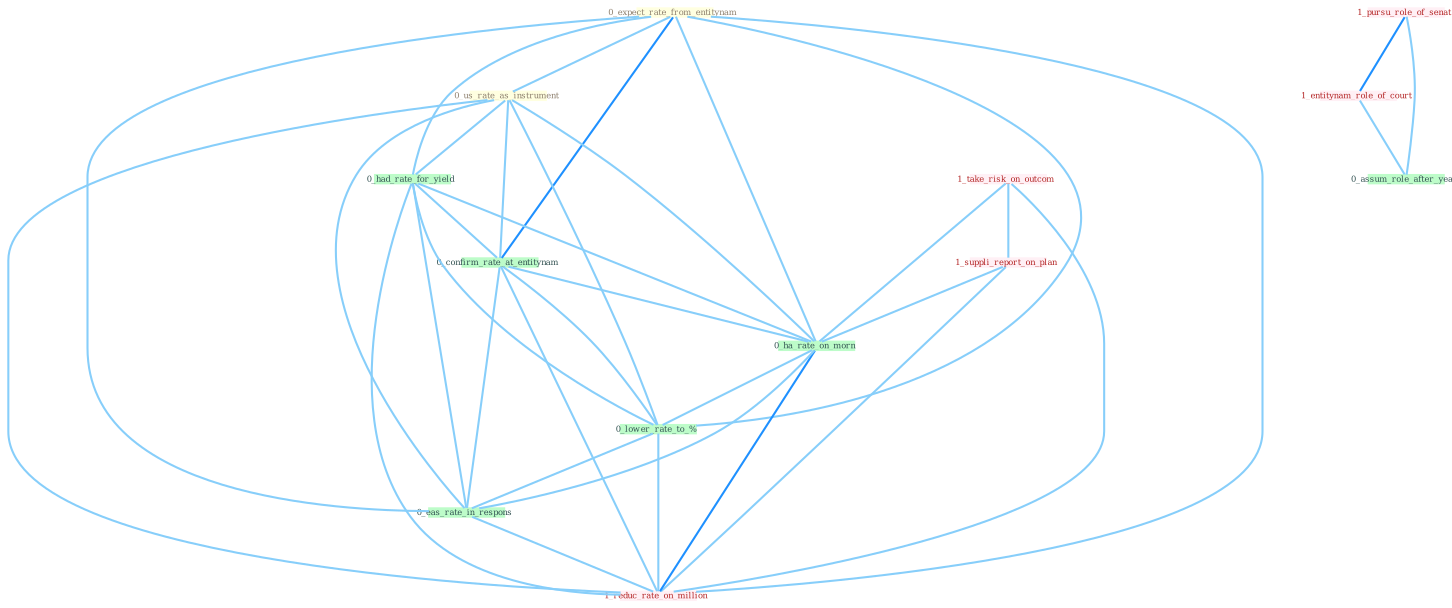 Graph G{ 
    node
    [shape=polygon,style=filled,width=.5,height=.06,color="#BDFCC9",fixedsize=true,fontsize=4,
    fontcolor="#2f4f4f"];
    {node
    [color="#ffffe0", fontcolor="#8b7d6b"] "0_expect_rate_from_entitynam " "0_us_rate_as_instrument "}
{node [color="#fff0f5", fontcolor="#b22222"] "1_pursu_role_of_senat " "1_take_risk_on_outcom " "1_suppli_report_on_plan " "1_entitynam_role_of_court " "1_reduc_rate_on_million "}
edge [color="#B0E2FF"];

	"0_expect_rate_from_entitynam " -- "0_us_rate_as_instrument " [w="1", color="#87cefa" ];
	"0_expect_rate_from_entitynam " -- "0_had_rate_for_yield " [w="1", color="#87cefa" ];
	"0_expect_rate_from_entitynam " -- "0_confirm_rate_at_entitynam " [w="2", color="#1e90ff" , len=0.8];
	"0_expect_rate_from_entitynam " -- "0_ha_rate_on_morn " [w="1", color="#87cefa" ];
	"0_expect_rate_from_entitynam " -- "0_lower_rate_to_% " [w="1", color="#87cefa" ];
	"0_expect_rate_from_entitynam " -- "0_eas_rate_in_respons " [w="1", color="#87cefa" ];
	"0_expect_rate_from_entitynam " -- "1_reduc_rate_on_million " [w="1", color="#87cefa" ];
	"0_us_rate_as_instrument " -- "0_had_rate_for_yield " [w="1", color="#87cefa" ];
	"0_us_rate_as_instrument " -- "0_confirm_rate_at_entitynam " [w="1", color="#87cefa" ];
	"0_us_rate_as_instrument " -- "0_ha_rate_on_morn " [w="1", color="#87cefa" ];
	"0_us_rate_as_instrument " -- "0_lower_rate_to_% " [w="1", color="#87cefa" ];
	"0_us_rate_as_instrument " -- "0_eas_rate_in_respons " [w="1", color="#87cefa" ];
	"0_us_rate_as_instrument " -- "1_reduc_rate_on_million " [w="1", color="#87cefa" ];
	"1_pursu_role_of_senat " -- "1_entitynam_role_of_court " [w="2", color="#1e90ff" , len=0.8];
	"1_pursu_role_of_senat " -- "0_assum_role_after_year " [w="1", color="#87cefa" ];
	"1_take_risk_on_outcom " -- "1_suppli_report_on_plan " [w="1", color="#87cefa" ];
	"1_take_risk_on_outcom " -- "0_ha_rate_on_morn " [w="1", color="#87cefa" ];
	"1_take_risk_on_outcom " -- "1_reduc_rate_on_million " [w="1", color="#87cefa" ];
	"1_suppli_report_on_plan " -- "0_ha_rate_on_morn " [w="1", color="#87cefa" ];
	"1_suppli_report_on_plan " -- "1_reduc_rate_on_million " [w="1", color="#87cefa" ];
	"0_had_rate_for_yield " -- "0_confirm_rate_at_entitynam " [w="1", color="#87cefa" ];
	"0_had_rate_for_yield " -- "0_ha_rate_on_morn " [w="1", color="#87cefa" ];
	"0_had_rate_for_yield " -- "0_lower_rate_to_% " [w="1", color="#87cefa" ];
	"0_had_rate_for_yield " -- "0_eas_rate_in_respons " [w="1", color="#87cefa" ];
	"0_had_rate_for_yield " -- "1_reduc_rate_on_million " [w="1", color="#87cefa" ];
	"0_confirm_rate_at_entitynam " -- "0_ha_rate_on_morn " [w="1", color="#87cefa" ];
	"0_confirm_rate_at_entitynam " -- "0_lower_rate_to_% " [w="1", color="#87cefa" ];
	"0_confirm_rate_at_entitynam " -- "0_eas_rate_in_respons " [w="1", color="#87cefa" ];
	"0_confirm_rate_at_entitynam " -- "1_reduc_rate_on_million " [w="1", color="#87cefa" ];
	"0_ha_rate_on_morn " -- "0_lower_rate_to_% " [w="1", color="#87cefa" ];
	"0_ha_rate_on_morn " -- "0_eas_rate_in_respons " [w="1", color="#87cefa" ];
	"0_ha_rate_on_morn " -- "1_reduc_rate_on_million " [w="2", color="#1e90ff" , len=0.8];
	"1_entitynam_role_of_court " -- "0_assum_role_after_year " [w="1", color="#87cefa" ];
	"0_lower_rate_to_% " -- "0_eas_rate_in_respons " [w="1", color="#87cefa" ];
	"0_lower_rate_to_% " -- "1_reduc_rate_on_million " [w="1", color="#87cefa" ];
	"0_eas_rate_in_respons " -- "1_reduc_rate_on_million " [w="1", color="#87cefa" ];
}